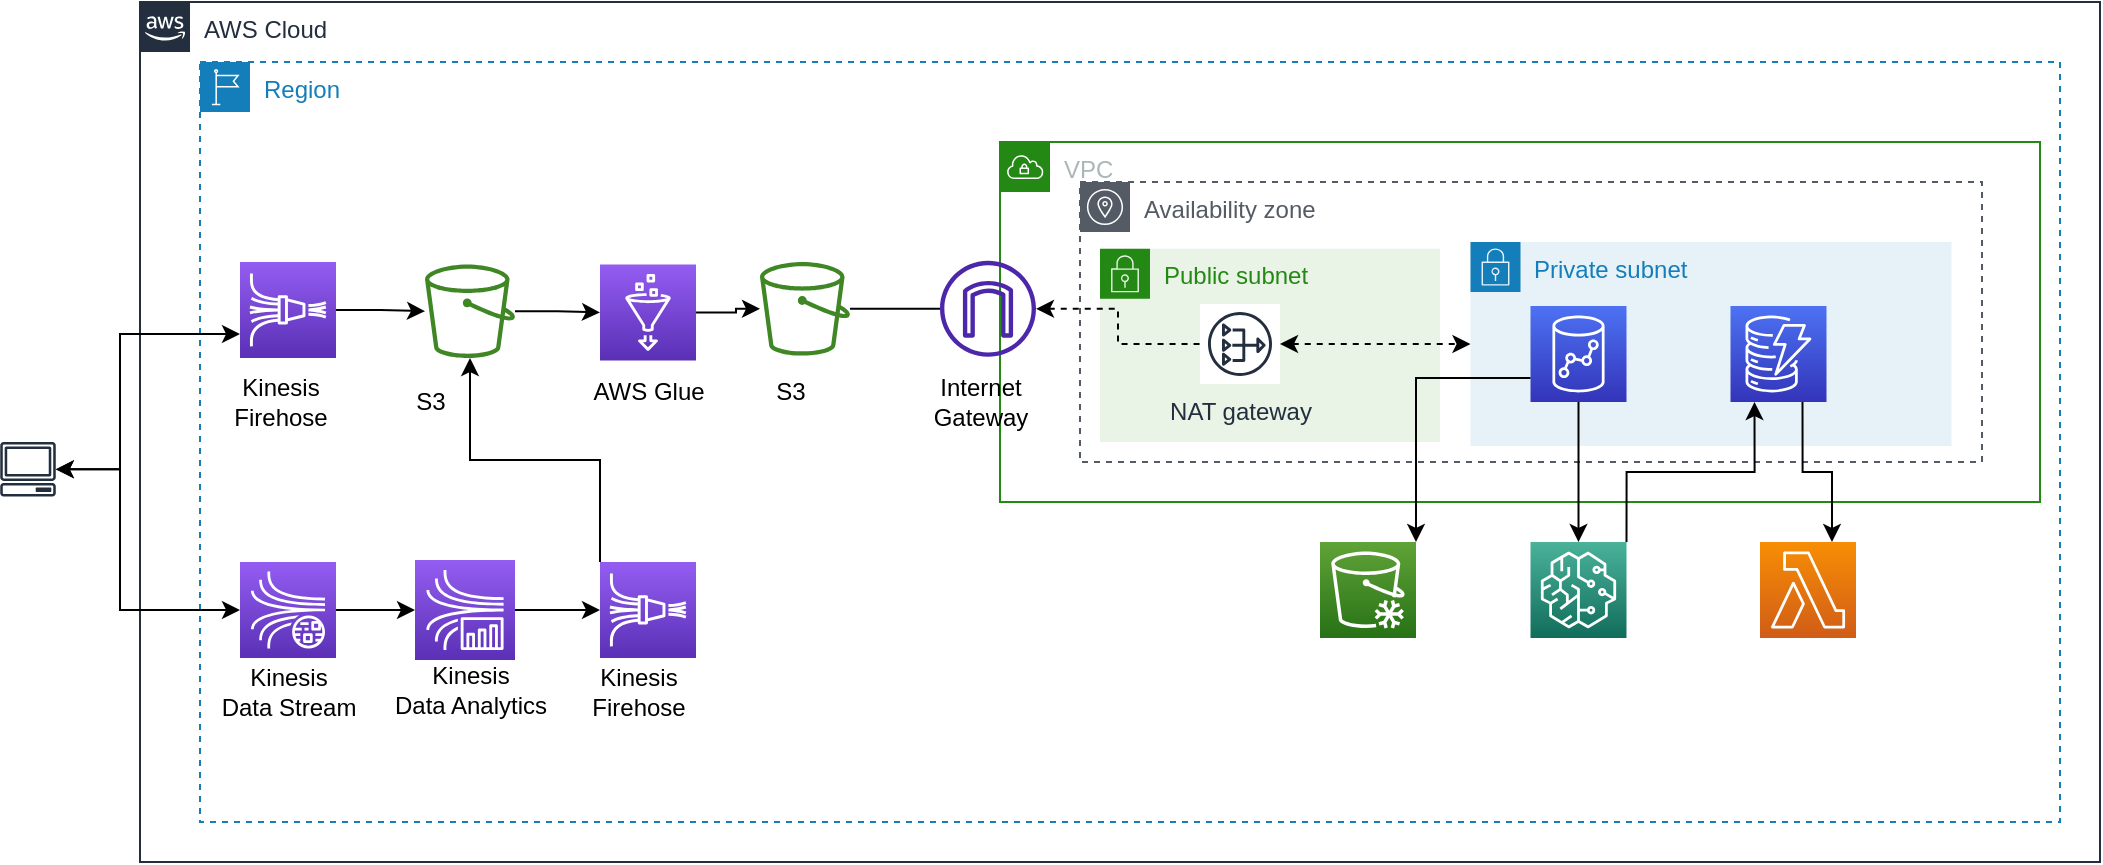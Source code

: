 <mxfile version="16.6.4" type="github">
  <diagram id="7Q6d0gSe2RfeiBhIu6H1" name="Page-1">
    <mxGraphModel dx="1872" dy="436" grid="1" gridSize="10" guides="1" tooltips="1" connect="1" arrows="1" fold="1" page="1" pageScale="1" pageWidth="850" pageHeight="1100" math="0" shadow="0">
      <root>
        <mxCell id="0" />
        <mxCell id="1" parent="0" />
        <mxCell id="qzB6tSZT5ePcG6Z2w_7R-3" value="AWS Cloud" style="points=[[0,0],[0.25,0],[0.5,0],[0.75,0],[1,0],[1,0.25],[1,0.5],[1,0.75],[1,1],[0.75,1],[0.5,1],[0.25,1],[0,1],[0,0.75],[0,0.5],[0,0.25]];outlineConnect=0;gradientColor=none;html=1;whiteSpace=wrap;fontSize=12;fontStyle=0;container=1;pointerEvents=0;collapsible=0;recursiveResize=0;shape=mxgraph.aws4.group;grIcon=mxgraph.aws4.group_aws_cloud_alt;strokeColor=#232F3E;fillColor=none;verticalAlign=top;align=left;spacingLeft=30;fontColor=#232F3E;dashed=0;" parent="1" vertex="1">
          <mxGeometry x="50" y="40" width="980" height="430" as="geometry" />
        </mxCell>
        <mxCell id="qzB6tSZT5ePcG6Z2w_7R-4" value="Region" style="points=[[0,0],[0.25,0],[0.5,0],[0.75,0],[1,0],[1,0.25],[1,0.5],[1,0.75],[1,1],[0.75,1],[0.5,1],[0.25,1],[0,1],[0,0.75],[0,0.5],[0,0.25]];outlineConnect=0;gradientColor=none;html=1;whiteSpace=wrap;fontSize=12;fontStyle=0;container=1;pointerEvents=0;collapsible=0;recursiveResize=0;shape=mxgraph.aws4.group;grIcon=mxgraph.aws4.group_region;strokeColor=#147EBA;fillColor=none;verticalAlign=top;align=left;spacingLeft=30;fontColor=#147EBA;dashed=1;" parent="1" vertex="1">
          <mxGeometry x="80" y="70" width="930" height="380" as="geometry" />
        </mxCell>
        <mxCell id="iw8xefliiGtKPW58excf-16" style="edgeStyle=orthogonalEdgeStyle;rounded=0;orthogonalLoop=1;jettySize=auto;html=1;exitX=1;exitY=0.5;exitDx=0;exitDy=0;exitPerimeter=0;" parent="qzB6tSZT5ePcG6Z2w_7R-4" source="iw8xefliiGtKPW58excf-3" target="iw8xefliiGtKPW58excf-4" edge="1">
          <mxGeometry relative="1" as="geometry" />
        </mxCell>
        <mxCell id="iw8xefliiGtKPW58excf-3" value="" style="sketch=0;points=[[0,0,0],[0.25,0,0],[0.5,0,0],[0.75,0,0],[1,0,0],[0,1,0],[0.25,1,0],[0.5,1,0],[0.75,1,0],[1,1,0],[0,0.25,0],[0,0.5,0],[0,0.75,0],[1,0.25,0],[1,0.5,0],[1,0.75,0]];outlineConnect=0;fontColor=#232F3E;gradientColor=#945DF2;gradientDirection=north;fillColor=#5A30B5;strokeColor=#ffffff;dashed=0;verticalLabelPosition=bottom;verticalAlign=top;align=center;html=1;fontSize=12;fontStyle=0;aspect=fixed;shape=mxgraph.aws4.resourceIcon;resIcon=mxgraph.aws4.kinesis_data_firehose;" parent="qzB6tSZT5ePcG6Z2w_7R-4" vertex="1">
          <mxGeometry x="20" y="100" width="48" height="48" as="geometry" />
        </mxCell>
        <mxCell id="iw8xefliiGtKPW58excf-17" value="" style="edgeStyle=orthogonalEdgeStyle;rounded=0;orthogonalLoop=1;jettySize=auto;html=1;" parent="qzB6tSZT5ePcG6Z2w_7R-4" source="iw8xefliiGtKPW58excf-4" target="iw8xefliiGtKPW58excf-5" edge="1">
          <mxGeometry relative="1" as="geometry" />
        </mxCell>
        <mxCell id="iw8xefliiGtKPW58excf-4" value="" style="sketch=0;outlineConnect=0;fontColor=#232F3E;gradientColor=none;fillColor=#3F8624;strokeColor=none;dashed=0;verticalLabelPosition=bottom;verticalAlign=top;align=center;html=1;fontSize=12;fontStyle=0;aspect=fixed;pointerEvents=1;shape=mxgraph.aws4.bucket;" parent="qzB6tSZT5ePcG6Z2w_7R-4" vertex="1">
          <mxGeometry x="112.5" y="101.2" width="45" height="46.8" as="geometry" />
        </mxCell>
        <mxCell id="iw8xefliiGtKPW58excf-18" style="edgeStyle=orthogonalEdgeStyle;rounded=0;orthogonalLoop=1;jettySize=auto;html=1;exitX=1;exitY=0.5;exitDx=0;exitDy=0;exitPerimeter=0;" parent="qzB6tSZT5ePcG6Z2w_7R-4" source="iw8xefliiGtKPW58excf-5" target="iw8xefliiGtKPW58excf-6" edge="1">
          <mxGeometry relative="1" as="geometry" />
        </mxCell>
        <mxCell id="iw8xefliiGtKPW58excf-5" value="" style="sketch=0;points=[[0,0,0],[0.25,0,0],[0.5,0,0],[0.75,0,0],[1,0,0],[0,1,0],[0.25,1,0],[0.5,1,0],[0.75,1,0],[1,1,0],[0,0.25,0],[0,0.5,0],[0,0.75,0],[1,0.25,0],[1,0.5,0],[1,0.75,0]];outlineConnect=0;fontColor=#232F3E;gradientColor=#945DF2;gradientDirection=north;fillColor=#5A30B5;strokeColor=#ffffff;dashed=0;verticalLabelPosition=bottom;verticalAlign=top;align=center;html=1;fontSize=12;fontStyle=0;aspect=fixed;shape=mxgraph.aws4.resourceIcon;resIcon=mxgraph.aws4.glue;" parent="qzB6tSZT5ePcG6Z2w_7R-4" vertex="1">
          <mxGeometry x="200" y="101.2" width="48" height="48" as="geometry" />
        </mxCell>
        <mxCell id="iw8xefliiGtKPW58excf-6" value="" style="sketch=0;outlineConnect=0;fontColor=#232F3E;gradientColor=none;fillColor=#3F8624;strokeColor=none;dashed=0;verticalLabelPosition=bottom;verticalAlign=top;align=center;html=1;fontSize=12;fontStyle=0;aspect=fixed;pointerEvents=1;shape=mxgraph.aws4.bucket;" parent="qzB6tSZT5ePcG6Z2w_7R-4" vertex="1">
          <mxGeometry x="280" y="100" width="45" height="46.8" as="geometry" />
        </mxCell>
        <mxCell id="iw8xefliiGtKPW58excf-9" value="" style="sketch=0;points=[[0,0,0],[0.25,0,0],[0.5,0,0],[0.75,0,0],[1,0,0],[0,1,0],[0.25,1,0],[0.5,1,0],[0.75,1,0],[1,1,0],[0,0.25,0],[0,0.5,0],[0,0.75,0],[1,0.25,0],[1,0.5,0],[1,0.75,0]];outlineConnect=0;fontColor=#232F3E;gradientColor=#4AB29A;gradientDirection=north;fillColor=#116D5B;strokeColor=#ffffff;dashed=0;verticalLabelPosition=bottom;verticalAlign=top;align=center;html=1;fontSize=12;fontStyle=0;aspect=fixed;shape=mxgraph.aws4.resourceIcon;resIcon=mxgraph.aws4.sagemaker;" parent="qzB6tSZT5ePcG6Z2w_7R-4" vertex="1">
          <mxGeometry x="665.25" y="240" width="48" height="48" as="geometry" />
        </mxCell>
        <mxCell id="iw8xefliiGtKPW58excf-10" value="" style="sketch=0;points=[[0,0,0],[0.25,0,0],[0.5,0,0],[0.75,0,0],[1,0,0],[0,1,0],[0.25,1,0],[0.5,1,0],[0.75,1,0],[1,1,0],[0,0.25,0],[0,0.5,0],[0,0.75,0],[1,0.25,0],[1,0.5,0],[1,0.75,0]];outlineConnect=0;fontColor=#232F3E;gradientColor=#60A337;gradientDirection=north;fillColor=#277116;strokeColor=#ffffff;dashed=0;verticalLabelPosition=bottom;verticalAlign=top;align=center;html=1;fontSize=12;fontStyle=0;aspect=fixed;shape=mxgraph.aws4.resourceIcon;resIcon=mxgraph.aws4.glacier;" parent="qzB6tSZT5ePcG6Z2w_7R-4" vertex="1">
          <mxGeometry x="560" y="240" width="48" height="48" as="geometry" />
        </mxCell>
        <mxCell id="iw8xefliiGtKPW58excf-12" value="" style="sketch=0;points=[[0,0,0],[0.25,0,0],[0.5,0,0],[0.75,0,0],[1,0,0],[0,1,0],[0.25,1,0],[0.5,1,0],[0.75,1,0],[1,1,0],[0,0.25,0],[0,0.5,0],[0,0.75,0],[1,0.25,0],[1,0.5,0],[1,0.75,0]];outlineConnect=0;fontColor=#232F3E;gradientColor=#F78E04;gradientDirection=north;fillColor=#D05C17;strokeColor=#ffffff;dashed=0;verticalLabelPosition=bottom;verticalAlign=top;align=center;html=1;fontSize=12;fontStyle=0;aspect=fixed;shape=mxgraph.aws4.resourceIcon;resIcon=mxgraph.aws4.lambda;" parent="qzB6tSZT5ePcG6Z2w_7R-4" vertex="1">
          <mxGeometry x="780" y="240" width="48" height="48" as="geometry" />
        </mxCell>
        <mxCell id="iw8xefliiGtKPW58excf-38" value="" style="edgeStyle=orthogonalEdgeStyle;rounded=0;orthogonalLoop=1;jettySize=auto;html=1;startArrow=none;startFill=0;endArrow=classic;endFill=1;" parent="qzB6tSZT5ePcG6Z2w_7R-4" source="iw8xefliiGtKPW58excf-13" target="iw8xefliiGtKPW58excf-14" edge="1">
          <mxGeometry relative="1" as="geometry" />
        </mxCell>
        <mxCell id="iw8xefliiGtKPW58excf-13" value="" style="sketch=0;points=[[0,0,0],[0.25,0,0],[0.5,0,0],[0.75,0,0],[1,0,0],[0,1,0],[0.25,1,0],[0.5,1,0],[0.75,1,0],[1,1,0],[0,0.25,0],[0,0.5,0],[0,0.75,0],[1,0.25,0],[1,0.5,0],[1,0.75,0]];outlineConnect=0;fontColor=#232F3E;gradientColor=#945DF2;gradientDirection=north;fillColor=#5A30B5;strokeColor=#ffffff;dashed=0;verticalLabelPosition=bottom;verticalAlign=top;align=center;html=1;fontSize=12;fontStyle=0;aspect=fixed;shape=mxgraph.aws4.resourceIcon;resIcon=mxgraph.aws4.kinesis_data_streams;" parent="qzB6tSZT5ePcG6Z2w_7R-4" vertex="1">
          <mxGeometry x="20" y="250" width="48" height="48" as="geometry" />
        </mxCell>
        <mxCell id="iw8xefliiGtKPW58excf-39" value="" style="edgeStyle=orthogonalEdgeStyle;rounded=0;orthogonalLoop=1;jettySize=auto;html=1;startArrow=none;startFill=0;" parent="qzB6tSZT5ePcG6Z2w_7R-4" source="iw8xefliiGtKPW58excf-14" target="iw8xefliiGtKPW58excf-15" edge="1">
          <mxGeometry relative="1" as="geometry" />
        </mxCell>
        <mxCell id="iw8xefliiGtKPW58excf-14" value="" style="sketch=0;points=[[0,0,0],[0.25,0,0],[0.5,0,0],[0.75,0,0],[1,0,0],[0,1,0],[0.25,1,0],[0.5,1,0],[0.75,1,0],[1,1,0],[0,0.25,0],[0,0.5,0],[0,0.75,0],[1,0.25,0],[1,0.5,0],[1,0.75,0]];outlineConnect=0;fontColor=#232F3E;gradientColor=#945DF2;gradientDirection=north;fillColor=#5A30B5;strokeColor=#ffffff;dashed=0;verticalLabelPosition=bottom;verticalAlign=top;align=center;html=1;fontSize=12;fontStyle=0;aspect=fixed;shape=mxgraph.aws4.resourceIcon;resIcon=mxgraph.aws4.kinesis_data_analytics;" parent="qzB6tSZT5ePcG6Z2w_7R-4" vertex="1">
          <mxGeometry x="107.5" y="249" width="50" height="50" as="geometry" />
        </mxCell>
        <mxCell id="iw8xefliiGtKPW58excf-40" style="edgeStyle=orthogonalEdgeStyle;rounded=0;orthogonalLoop=1;jettySize=auto;html=1;exitX=0;exitY=0;exitDx=0;exitDy=0;exitPerimeter=0;startArrow=none;startFill=0;endArrow=classic;endFill=1;" parent="qzB6tSZT5ePcG6Z2w_7R-4" source="iw8xefliiGtKPW58excf-15" target="iw8xefliiGtKPW58excf-4" edge="1">
          <mxGeometry relative="1" as="geometry" />
        </mxCell>
        <mxCell id="iw8xefliiGtKPW58excf-15" value="" style="sketch=0;points=[[0,0,0],[0.25,0,0],[0.5,0,0],[0.75,0,0],[1,0,0],[0,1,0],[0.25,1,0],[0.5,1,0],[0.75,1,0],[1,1,0],[0,0.25,0],[0,0.5,0],[0,0.75,0],[1,0.25,0],[1,0.5,0],[1,0.75,0]];outlineConnect=0;fontColor=#232F3E;gradientColor=#945DF2;gradientDirection=north;fillColor=#5A30B5;strokeColor=#ffffff;dashed=0;verticalLabelPosition=bottom;verticalAlign=top;align=center;html=1;fontSize=12;fontStyle=0;aspect=fixed;shape=mxgraph.aws4.resourceIcon;resIcon=mxgraph.aws4.kinesis_data_firehose;" parent="qzB6tSZT5ePcG6Z2w_7R-4" vertex="1">
          <mxGeometry x="200" y="250" width="48" height="48" as="geometry" />
        </mxCell>
        <mxCell id="iw8xefliiGtKPW58excf-21" value="VPC" style="points=[[0,0],[0.25,0],[0.5,0],[0.75,0],[1,0],[1,0.25],[1,0.5],[1,0.75],[1,1],[0.75,1],[0.5,1],[0.25,1],[0,1],[0,0.75],[0,0.5],[0,0.25]];outlineConnect=0;gradientColor=none;html=1;whiteSpace=wrap;fontSize=12;fontStyle=0;container=1;pointerEvents=0;collapsible=0;recursiveResize=0;shape=mxgraph.aws4.group;grIcon=mxgraph.aws4.group_vpc;strokeColor=#248814;fillColor=none;verticalAlign=top;align=left;spacingLeft=30;fontColor=#AAB7B8;dashed=0;" parent="qzB6tSZT5ePcG6Z2w_7R-4" vertex="1">
          <mxGeometry x="400" y="40" width="520" height="180" as="geometry" />
        </mxCell>
        <mxCell id="iw8xefliiGtKPW58excf-26" value="Availability zone" style="sketch=0;outlineConnect=0;gradientColor=none;html=1;whiteSpace=wrap;fontSize=12;fontStyle=0;shape=mxgraph.aws4.group;grIcon=mxgraph.aws4.group_availability_zone;strokeColor=#545B64;fillColor=none;verticalAlign=top;align=left;spacingLeft=30;fontColor=#545B64;dashed=1;" parent="iw8xefliiGtKPW58excf-21" vertex="1">
          <mxGeometry x="40" y="20" width="451" height="140" as="geometry" />
        </mxCell>
        <mxCell id="iw8xefliiGtKPW58excf-22" value="Private subnet" style="points=[[0,0],[0.25,0],[0.5,0],[0.75,0],[1,0],[1,0.25],[1,0.5],[1,0.75],[1,1],[0.75,1],[0.5,1],[0.25,1],[0,1],[0,0.75],[0,0.5],[0,0.25]];outlineConnect=0;gradientColor=none;html=1;whiteSpace=wrap;fontSize=12;fontStyle=0;container=1;pointerEvents=0;collapsible=0;recursiveResize=0;shape=mxgraph.aws4.group;grIcon=mxgraph.aws4.group_security_group;grStroke=0;strokeColor=#147EBA;fillColor=#E6F2F8;verticalAlign=top;align=left;spacingLeft=30;fontColor=#147EBA;dashed=0;" parent="iw8xefliiGtKPW58excf-21" vertex="1">
          <mxGeometry x="235.25" y="50" width="240.5" height="102" as="geometry" />
        </mxCell>
        <mxCell id="iw8xefliiGtKPW58excf-8" value="" style="sketch=0;points=[[0,0,0],[0.25,0,0],[0.5,0,0],[0.75,0,0],[1,0,0],[0,1,0],[0.25,1,0],[0.5,1,0],[0.75,1,0],[1,1,0],[0,0.25,0],[0,0.5,0],[0,0.75,0],[1,0.25,0],[1,0.5,0],[1,0.75,0]];outlineConnect=0;fontColor=#232F3E;gradientColor=#4D72F3;gradientDirection=north;fillColor=#3334B9;strokeColor=#ffffff;dashed=0;verticalLabelPosition=bottom;verticalAlign=top;align=center;html=1;fontSize=12;fontStyle=0;aspect=fixed;shape=mxgraph.aws4.resourceIcon;resIcon=mxgraph.aws4.redshift;" parent="iw8xefliiGtKPW58excf-22" vertex="1">
          <mxGeometry x="30" y="32" width="48" height="48" as="geometry" />
        </mxCell>
        <mxCell id="iw8xefliiGtKPW58excf-11" value="" style="sketch=0;points=[[0,0,0],[0.25,0,0],[0.5,0,0],[0.75,0,0],[1,0,0],[0,1,0],[0.25,1,0],[0.5,1,0],[0.75,1,0],[1,1,0],[0,0.25,0],[0,0.5,0],[0,0.75,0],[1,0.25,0],[1,0.5,0],[1,0.75,0]];outlineConnect=0;fontColor=#232F3E;gradientColor=#4D72F3;gradientDirection=north;fillColor=#3334B9;strokeColor=#ffffff;dashed=0;verticalLabelPosition=bottom;verticalAlign=top;align=center;html=1;fontSize=12;fontStyle=0;aspect=fixed;shape=mxgraph.aws4.resourceIcon;resIcon=mxgraph.aws4.dynamodb;" parent="iw8xefliiGtKPW58excf-22" vertex="1">
          <mxGeometry x="130" y="32" width="48" height="48" as="geometry" />
        </mxCell>
        <mxCell id="iw8xefliiGtKPW58excf-31" value="Public subnet" style="points=[[0,0],[0.25,0],[0.5,0],[0.75,0],[1,0],[1,0.25],[1,0.5],[1,0.75],[1,1],[0.75,1],[0.5,1],[0.25,1],[0,1],[0,0.75],[0,0.5],[0,0.25]];outlineConnect=0;gradientColor=none;html=1;whiteSpace=wrap;fontSize=12;fontStyle=0;container=1;pointerEvents=0;collapsible=0;recursiveResize=0;shape=mxgraph.aws4.group;grIcon=mxgraph.aws4.group_security_group;grStroke=0;strokeColor=#248814;fillColor=#E9F3E6;verticalAlign=top;align=left;spacingLeft=30;fontColor=#248814;dashed=0;" parent="iw8xefliiGtKPW58excf-21" vertex="1">
          <mxGeometry x="50" y="53.4" width="170" height="96.6" as="geometry" />
        </mxCell>
        <mxCell id="iw8xefliiGtKPW58excf-29" value="NAT gateway" style="sketch=0;outlineConnect=0;fontColor=#232F3E;gradientColor=none;strokeColor=#232F3E;fillColor=#ffffff;dashed=0;verticalLabelPosition=bottom;verticalAlign=top;align=center;html=1;fontSize=12;fontStyle=0;aspect=fixed;shape=mxgraph.aws4.resourceIcon;resIcon=mxgraph.aws4.nat_gateway;" parent="iw8xefliiGtKPW58excf-31" vertex="1">
          <mxGeometry x="50" y="27.6" width="40" height="40" as="geometry" />
        </mxCell>
        <mxCell id="iw8xefliiGtKPW58excf-41" value="" style="edgeStyle=orthogonalEdgeStyle;rounded=0;orthogonalLoop=1;jettySize=auto;html=1;startArrow=classic;startFill=1;dashed=1;" parent="iw8xefliiGtKPW58excf-21" source="iw8xefliiGtKPW58excf-29" target="iw8xefliiGtKPW58excf-22" edge="1">
          <mxGeometry relative="1" as="geometry">
            <Array as="points">
              <mxPoint x="230" y="101" />
              <mxPoint x="230" y="101" />
            </Array>
          </mxGeometry>
        </mxCell>
        <mxCell id="iw8xefliiGtKPW58excf-32" value="" style="sketch=0;outlineConnect=0;fontColor=#232F3E;gradientColor=none;fillColor=#4D27AA;strokeColor=none;dashed=0;verticalLabelPosition=bottom;verticalAlign=top;align=center;html=1;fontSize=12;fontStyle=0;aspect=fixed;pointerEvents=1;shape=mxgraph.aws4.internet_gateway;" parent="iw8xefliiGtKPW58excf-21" vertex="1">
          <mxGeometry x="-30" y="59.4" width="48" height="48" as="geometry" />
        </mxCell>
        <mxCell id="iw8xefliiGtKPW58excf-30" value="" style="edgeStyle=orthogonalEdgeStyle;rounded=0;orthogonalLoop=1;jettySize=auto;html=1;endArrow=none;startArrow=classic;startFill=1;dashed=1;" parent="iw8xefliiGtKPW58excf-21" source="iw8xefliiGtKPW58excf-32" target="iw8xefliiGtKPW58excf-29" edge="1">
          <mxGeometry relative="1" as="geometry">
            <mxPoint x="4.996" y="153.4" as="sourcePoint" />
            <mxPoint x="305.25" y="146" as="targetPoint" />
          </mxGeometry>
        </mxCell>
        <mxCell id="iw8xefliiGtKPW58excf-27" value="" style="edgeStyle=orthogonalEdgeStyle;rounded=0;orthogonalLoop=1;jettySize=auto;html=1;" parent="qzB6tSZT5ePcG6Z2w_7R-4" source="iw8xefliiGtKPW58excf-8" target="iw8xefliiGtKPW58excf-9" edge="1">
          <mxGeometry relative="1" as="geometry" />
        </mxCell>
        <mxCell id="iw8xefliiGtKPW58excf-28" style="edgeStyle=orthogonalEdgeStyle;rounded=0;orthogonalLoop=1;jettySize=auto;html=1;exitX=1;exitY=0;exitDx=0;exitDy=0;exitPerimeter=0;entryX=0.25;entryY=1;entryDx=0;entryDy=0;entryPerimeter=0;" parent="qzB6tSZT5ePcG6Z2w_7R-4" source="iw8xefliiGtKPW58excf-9" target="iw8xefliiGtKPW58excf-11" edge="1">
          <mxGeometry relative="1" as="geometry" />
        </mxCell>
        <mxCell id="iw8xefliiGtKPW58excf-33" value="" style="edgeStyle=orthogonalEdgeStyle;rounded=0;orthogonalLoop=1;jettySize=auto;html=1;endArrow=none;" parent="qzB6tSZT5ePcG6Z2w_7R-4" source="iw8xefliiGtKPW58excf-6" target="iw8xefliiGtKPW58excf-32" edge="1">
          <mxGeometry relative="1" as="geometry">
            <mxPoint x="404.996" y="193.4" as="sourcePoint" />
            <mxPoint x="520" y="181.7" as="targetPoint" />
          </mxGeometry>
        </mxCell>
        <mxCell id="iw8xefliiGtKPW58excf-42" style="edgeStyle=orthogonalEdgeStyle;rounded=0;orthogonalLoop=1;jettySize=auto;html=1;exitX=1;exitY=0;exitDx=0;exitDy=0;exitPerimeter=0;entryX=0;entryY=0.75;entryDx=0;entryDy=0;entryPerimeter=0;startArrow=classic;startFill=1;endArrow=none;endFill=0;" parent="qzB6tSZT5ePcG6Z2w_7R-4" source="iw8xefliiGtKPW58excf-10" target="iw8xefliiGtKPW58excf-8" edge="1">
          <mxGeometry relative="1" as="geometry" />
        </mxCell>
        <mxCell id="iw8xefliiGtKPW58excf-43" style="edgeStyle=orthogonalEdgeStyle;rounded=0;orthogonalLoop=1;jettySize=auto;html=1;exitX=0.75;exitY=1;exitDx=0;exitDy=0;exitPerimeter=0;entryX=0.75;entryY=0;entryDx=0;entryDy=0;entryPerimeter=0;startArrow=none;startFill=0;endArrow=classic;endFill=1;" parent="qzB6tSZT5ePcG6Z2w_7R-4" source="iw8xefliiGtKPW58excf-11" target="iw8xefliiGtKPW58excf-12" edge="1">
          <mxGeometry relative="1" as="geometry" />
        </mxCell>
        <mxCell id="iw8xefliiGtKPW58excf-45" value="Kinesis&lt;br&gt;Firehose" style="text;html=1;resizable=0;autosize=1;align=center;verticalAlign=middle;points=[];fillColor=none;strokeColor=none;rounded=0;" parent="qzB6tSZT5ePcG6Z2w_7R-4" vertex="1">
          <mxGeometry x="10" y="155" width="60" height="30" as="geometry" />
        </mxCell>
        <mxCell id="iw8xefliiGtKPW58excf-46" value="S3" style="text;html=1;resizable=0;autosize=1;align=center;verticalAlign=middle;points=[];fillColor=none;strokeColor=none;rounded=0;" parent="qzB6tSZT5ePcG6Z2w_7R-4" vertex="1">
          <mxGeometry x="100" y="160" width="30" height="20" as="geometry" />
        </mxCell>
        <mxCell id="iw8xefliiGtKPW58excf-50" value="S3" style="text;html=1;resizable=0;autosize=1;align=center;verticalAlign=middle;points=[];fillColor=none;strokeColor=none;rounded=0;" parent="qzB6tSZT5ePcG6Z2w_7R-4" vertex="1">
          <mxGeometry x="280" y="155" width="30" height="20" as="geometry" />
        </mxCell>
        <mxCell id="iw8xefliiGtKPW58excf-51" value="AWS Glue" style="text;html=1;resizable=0;autosize=1;align=center;verticalAlign=middle;points=[];fillColor=none;strokeColor=none;rounded=0;" parent="qzB6tSZT5ePcG6Z2w_7R-4" vertex="1">
          <mxGeometry x="189" y="155" width="70" height="20" as="geometry" />
        </mxCell>
        <mxCell id="iw8xefliiGtKPW58excf-53" value="Kinesis&lt;br&gt;Data Stream" style="text;html=1;resizable=0;autosize=1;align=center;verticalAlign=middle;points=[];fillColor=none;strokeColor=none;rounded=0;" parent="qzB6tSZT5ePcG6Z2w_7R-4" vertex="1">
          <mxGeometry x="4" y="300" width="80" height="30" as="geometry" />
        </mxCell>
        <mxCell id="iw8xefliiGtKPW58excf-54" value="Kinesis&lt;br&gt;Firehose" style="text;html=1;resizable=0;autosize=1;align=center;verticalAlign=middle;points=[];fillColor=none;strokeColor=none;rounded=0;" parent="qzB6tSZT5ePcG6Z2w_7R-4" vertex="1">
          <mxGeometry x="189" y="300" width="60" height="30" as="geometry" />
        </mxCell>
        <mxCell id="iw8xefliiGtKPW58excf-55" value="Kinesis&lt;br&gt;Data Analytics" style="text;html=1;resizable=0;autosize=1;align=center;verticalAlign=middle;points=[];fillColor=none;strokeColor=none;rounded=0;" parent="qzB6tSZT5ePcG6Z2w_7R-4" vertex="1">
          <mxGeometry x="90" y="299" width="90" height="30" as="geometry" />
        </mxCell>
        <mxCell id="iw8xefliiGtKPW58excf-52" value="Internet &lt;br&gt;Gateway" style="text;html=1;resizable=0;autosize=1;align=center;verticalAlign=middle;points=[];fillColor=none;strokeColor=none;rounded=0;" parent="qzB6tSZT5ePcG6Z2w_7R-4" vertex="1">
          <mxGeometry x="360" y="155" width="60" height="30" as="geometry" />
        </mxCell>
        <mxCell id="iw8xefliiGtKPW58excf-36" style="edgeStyle=orthogonalEdgeStyle;rounded=0;orthogonalLoop=1;jettySize=auto;html=1;entryX=0;entryY=0.75;entryDx=0;entryDy=0;entryPerimeter=0;startArrow=classic;startFill=1;" parent="1" source="iw8xefliiGtKPW58excf-2" target="iw8xefliiGtKPW58excf-3" edge="1">
          <mxGeometry relative="1" as="geometry">
            <Array as="points">
              <mxPoint x="40" y="274" />
              <mxPoint x="40" y="206" />
            </Array>
          </mxGeometry>
        </mxCell>
        <mxCell id="iw8xefliiGtKPW58excf-37" style="edgeStyle=orthogonalEdgeStyle;rounded=0;orthogonalLoop=1;jettySize=auto;html=1;entryX=0;entryY=0.5;entryDx=0;entryDy=0;entryPerimeter=0;startArrow=classic;startFill=1;" parent="1" source="iw8xefliiGtKPW58excf-2" target="iw8xefliiGtKPW58excf-13" edge="1">
          <mxGeometry relative="1" as="geometry">
            <Array as="points">
              <mxPoint x="40" y="274" />
              <mxPoint x="40" y="344" />
            </Array>
          </mxGeometry>
        </mxCell>
        <mxCell id="iw8xefliiGtKPW58excf-2" value="" style="sketch=0;outlineConnect=0;fontColor=#232F3E;gradientColor=none;fillColor=#232F3D;strokeColor=none;dashed=0;verticalLabelPosition=bottom;verticalAlign=top;align=center;html=1;fontSize=12;fontStyle=0;aspect=fixed;pointerEvents=1;shape=mxgraph.aws4.client;" parent="1" vertex="1">
          <mxGeometry x="-20" y="260" width="28" height="27.28" as="geometry" />
        </mxCell>
      </root>
    </mxGraphModel>
  </diagram>
</mxfile>
